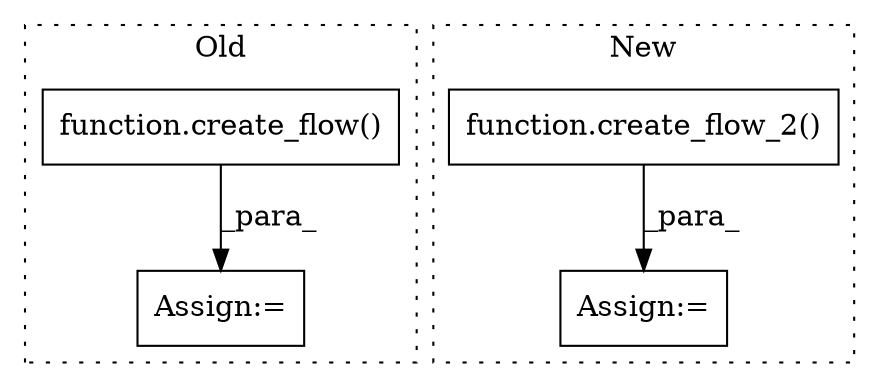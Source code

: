digraph G {
subgraph cluster0 {
1 [label="function.create_flow()" a="75" s="488,517" l="12,1" shape="box"];
4 [label="Assign:=" a="68" s="485" l="3" shape="box"];
label = "Old";
style="dotted";
}
subgraph cluster1 {
2 [label="function.create_flow_2()" a="75" s="1643" l="95" shape="box"];
3 [label="Assign:=" a="68" s="1640" l="3" shape="box"];
label = "New";
style="dotted";
}
1 -> 4 [label="_para_"];
2 -> 3 [label="_para_"];
}